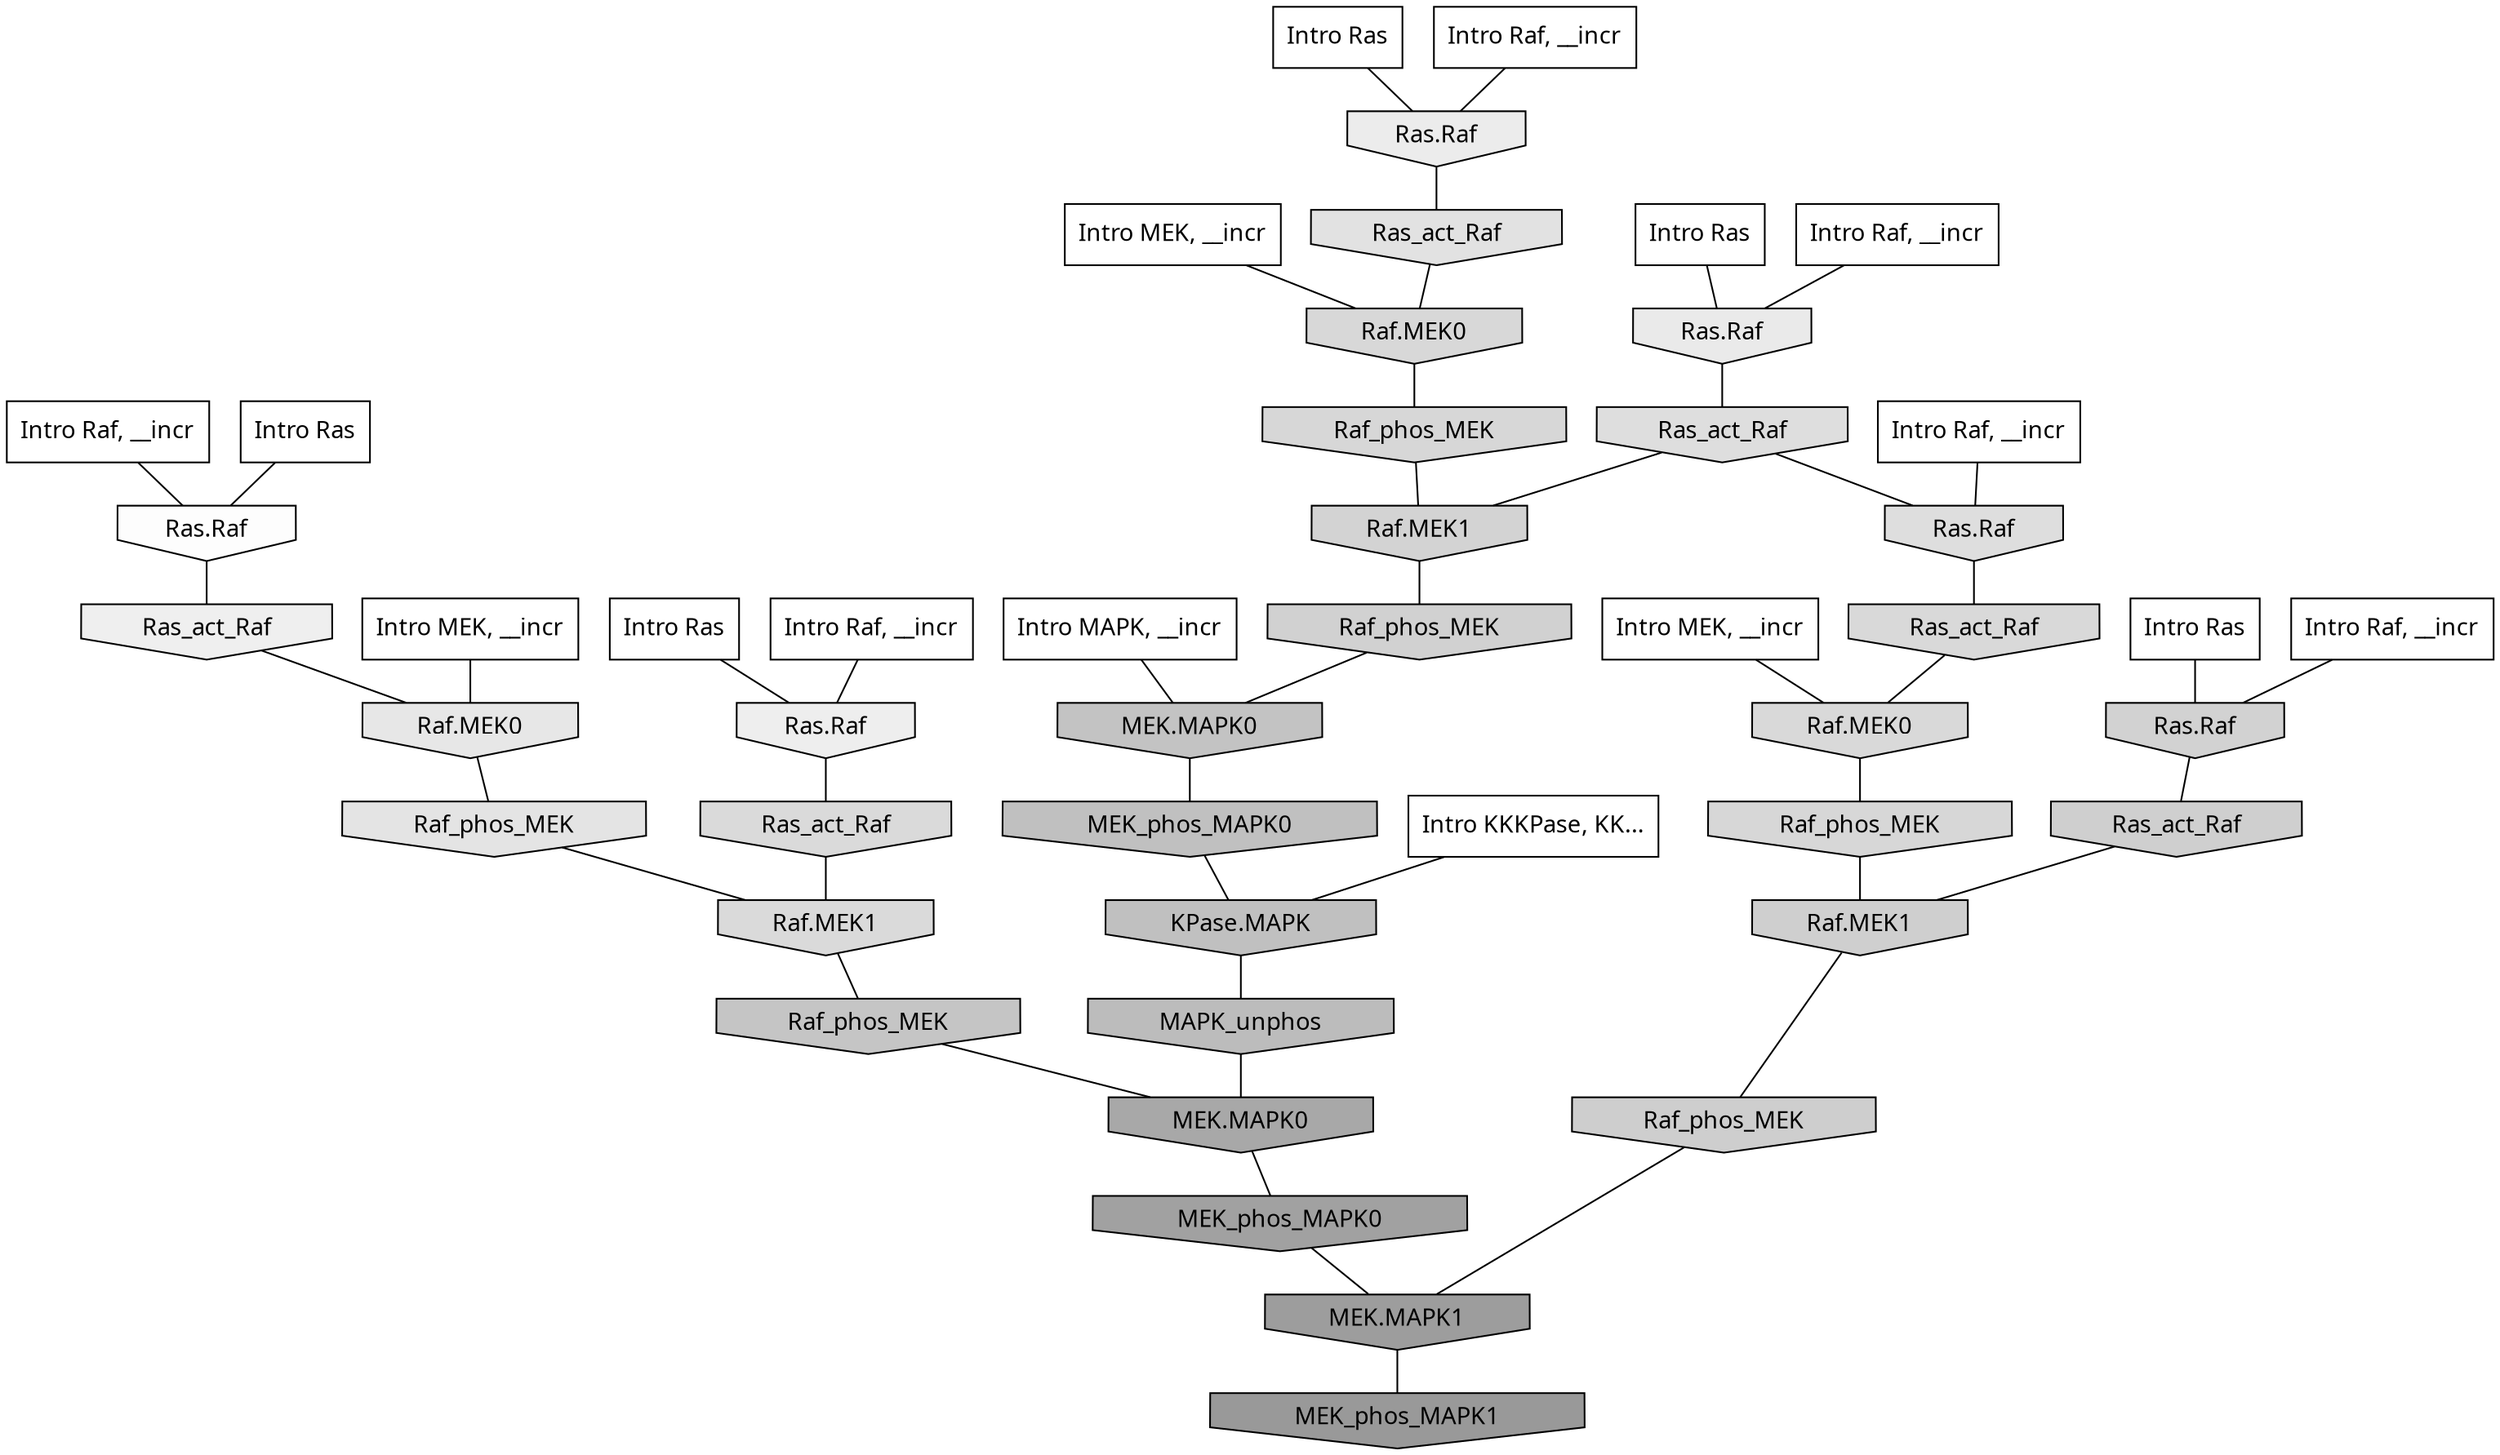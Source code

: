 digraph G{
  rankdir="TB";
  ranksep=0.30;
  node [fontname="CMU Serif"];
  edge [fontname="CMU Serif"];
  
  1 [label="Intro Ras", shape=rectangle, style=filled, fillcolor="0.000 0.000 1.000"]
  
  4 [label="Intro Ras", shape=rectangle, style=filled, fillcolor="0.000 0.000 1.000"]
  
  52 [label="Intro Ras", shape=rectangle, style=filled, fillcolor="0.000 0.000 1.000"]
  
  67 [label="Intro Ras", shape=rectangle, style=filled, fillcolor="0.000 0.000 1.000"]
  
  83 [label="Intro Ras", shape=rectangle, style=filled, fillcolor="0.000 0.000 1.000"]
  
  129 [label="Intro Raf, __incr", shape=rectangle, style=filled, fillcolor="0.000 0.000 1.000"]
  
  139 [label="Intro Raf, __incr", shape=rectangle, style=filled, fillcolor="0.000 0.000 1.000"]
  
  150 [label="Intro Raf, __incr", shape=rectangle, style=filled, fillcolor="0.000 0.000 1.000"]
  
  264 [label="Intro Raf, __incr", shape=rectangle, style=filled, fillcolor="0.000 0.000 1.000"]
  
  888 [label="Intro Raf, __incr", shape=rectangle, style=filled, fillcolor="0.000 0.000 1.000"]
  
  916 [label="Intro Raf, __incr", shape=rectangle, style=filled, fillcolor="0.000 0.000 1.000"]
  
  1142 [label="Intro MEK, __incr", shape=rectangle, style=filled, fillcolor="0.000 0.000 1.000"]
  
  1259 [label="Intro MEK, __incr", shape=rectangle, style=filled, fillcolor="0.000 0.000 1.000"]
  
  1266 [label="Intro MEK, __incr", shape=rectangle, style=filled, fillcolor="0.000 0.000 1.000"]
  
  2151 [label="Intro MAPK, __incr", shape=rectangle, style=filled, fillcolor="0.000 0.000 1.000"]
  
  3102 [label="Intro KKKPase, KK...", shape=rectangle, style=filled, fillcolor="0.000 0.000 1.000"]
  
  3370 [label="Ras.Raf", shape=invhouse, style=filled, fillcolor="0.000 0.000 0.991"]
  
  3858 [label="Ras_act_Raf", shape=invhouse, style=filled, fillcolor="0.000 0.000 0.937"]
  
  3958 [label="Ras.Raf", shape=invhouse, style=filled, fillcolor="0.000 0.000 0.931"]
  
  4086 [label="Ras.Raf", shape=invhouse, style=filled, fillcolor="0.000 0.000 0.923"]
  
  4195 [label="Ras.Raf", shape=invhouse, style=filled, fillcolor="0.000 0.000 0.916"]
  
  4322 [label="Raf.MEK0", shape=invhouse, style=filled, fillcolor="0.000 0.000 0.906"]
  
  4534 [label="Raf_phos_MEK", shape=invhouse, style=filled, fillcolor="0.000 0.000 0.893"]
  
  4693 [label="Ras_act_Raf", shape=invhouse, style=filled, fillcolor="0.000 0.000 0.884"]
  
  4915 [label="Ras_act_Raf", shape=invhouse, style=filled, fillcolor="0.000 0.000 0.871"]
  
  4921 [label="Ras.Raf", shape=invhouse, style=filled, fillcolor="0.000 0.000 0.871"]
  
  5210 [label="Ras_act_Raf", shape=invhouse, style=filled, fillcolor="0.000 0.000 0.854"]
  
  5213 [label="Raf.MEK1", shape=invhouse, style=filled, fillcolor="0.000 0.000 0.854"]
  
  5338 [label="Ras_act_Raf", shape=invhouse, style=filled, fillcolor="0.000 0.000 0.848"]
  
  5340 [label="Raf.MEK0", shape=invhouse, style=filled, fillcolor="0.000 0.000 0.848"]
  
  5383 [label="Raf.MEK0", shape=invhouse, style=filled, fillcolor="0.000 0.000 0.846"]
  
  5437 [label="Raf_phos_MEK", shape=invhouse, style=filled, fillcolor="0.000 0.000 0.843"]
  
  5488 [label="Raf_phos_MEK", shape=invhouse, style=filled, fillcolor="0.000 0.000 0.840"]
  
  5729 [label="Raf.MEK1", shape=invhouse, style=filled, fillcolor="0.000 0.000 0.826"]
  
  5787 [label="Ras.Raf", shape=invhouse, style=filled, fillcolor="0.000 0.000 0.823"]
  
  5896 [label="Raf_phos_MEK", shape=invhouse, style=filled, fillcolor="0.000 0.000 0.818"]
  
  6018 [label="Ras_act_Raf", shape=invhouse, style=filled, fillcolor="0.000 0.000 0.811"]
  
  6025 [label="Raf.MEK1", shape=invhouse, style=filled, fillcolor="0.000 0.000 0.811"]
  
  6093 [label="Raf_phos_MEK", shape=invhouse, style=filled, fillcolor="0.000 0.000 0.808"]
  
  7098 [label="Raf_phos_MEK", shape=invhouse, style=filled, fillcolor="0.000 0.000 0.770"]
  
  7357 [label="MEK.MAPK0", shape=invhouse, style=filled, fillcolor="0.000 0.000 0.762"]
  
  7663 [label="MEK_phos_MAPK0", shape=invhouse, style=filled, fillcolor="0.000 0.000 0.753"]
  
  7678 [label="KPase.MAPK", shape=invhouse, style=filled, fillcolor="0.000 0.000 0.752"]
  
  8264 [label="MAPK_unphos", shape=invhouse, style=filled, fillcolor="0.000 0.000 0.736"]
  
  11814 [label="MEK.MAPK0", shape=invhouse, style=filled, fillcolor="0.000 0.000 0.658"]
  
  13549 [label="MEK_phos_MAPK0", shape=invhouse, style=filled, fillcolor="0.000 0.000 0.631"]
  
  14657 [label="MEK.MAPK1", shape=invhouse, style=filled, fillcolor="0.000 0.000 0.617"]
  
  15711 [label="MEK_phos_MAPK1", shape=invhouse, style=filled, fillcolor="0.000 0.000 0.600"]
  
  
  14657 -> 15711 [dir=none, color="0.000 0.000 0.000"] 
  13549 -> 14657 [dir=none, color="0.000 0.000 0.000"] 
  11814 -> 13549 [dir=none, color="0.000 0.000 0.000"] 
  8264 -> 11814 [dir=none, color="0.000 0.000 0.000"] 
  7678 -> 8264 [dir=none, color="0.000 0.000 0.000"] 
  7663 -> 7678 [dir=none, color="0.000 0.000 0.000"] 
  7357 -> 7663 [dir=none, color="0.000 0.000 0.000"] 
  7098 -> 11814 [dir=none, color="0.000 0.000 0.000"] 
  6093 -> 14657 [dir=none, color="0.000 0.000 0.000"] 
  6025 -> 6093 [dir=none, color="0.000 0.000 0.000"] 
  6018 -> 6025 [dir=none, color="0.000 0.000 0.000"] 
  5896 -> 7357 [dir=none, color="0.000 0.000 0.000"] 
  5787 -> 6018 [dir=none, color="0.000 0.000 0.000"] 
  5729 -> 5896 [dir=none, color="0.000 0.000 0.000"] 
  5488 -> 5729 [dir=none, color="0.000 0.000 0.000"] 
  5437 -> 6025 [dir=none, color="0.000 0.000 0.000"] 
  5383 -> 5488 [dir=none, color="0.000 0.000 0.000"] 
  5340 -> 5437 [dir=none, color="0.000 0.000 0.000"] 
  5338 -> 5340 [dir=none, color="0.000 0.000 0.000"] 
  5213 -> 7098 [dir=none, color="0.000 0.000 0.000"] 
  5210 -> 5213 [dir=none, color="0.000 0.000 0.000"] 
  4921 -> 5338 [dir=none, color="0.000 0.000 0.000"] 
  4915 -> 4921 [dir=none, color="0.000 0.000 0.000"] 
  4915 -> 5729 [dir=none, color="0.000 0.000 0.000"] 
  4693 -> 5383 [dir=none, color="0.000 0.000 0.000"] 
  4534 -> 5213 [dir=none, color="0.000 0.000 0.000"] 
  4322 -> 4534 [dir=none, color="0.000 0.000 0.000"] 
  4195 -> 4915 [dir=none, color="0.000 0.000 0.000"] 
  4086 -> 4693 [dir=none, color="0.000 0.000 0.000"] 
  3958 -> 5210 [dir=none, color="0.000 0.000 0.000"] 
  3858 -> 4322 [dir=none, color="0.000 0.000 0.000"] 
  3370 -> 3858 [dir=none, color="0.000 0.000 0.000"] 
  3102 -> 7678 [dir=none, color="0.000 0.000 0.000"] 
  2151 -> 7357 [dir=none, color="0.000 0.000 0.000"] 
  1266 -> 5340 [dir=none, color="0.000 0.000 0.000"] 
  1259 -> 4322 [dir=none, color="0.000 0.000 0.000"] 
  1142 -> 5383 [dir=none, color="0.000 0.000 0.000"] 
  916 -> 4195 [dir=none, color="0.000 0.000 0.000"] 
  888 -> 3370 [dir=none, color="0.000 0.000 0.000"] 
  264 -> 5787 [dir=none, color="0.000 0.000 0.000"] 
  150 -> 3958 [dir=none, color="0.000 0.000 0.000"] 
  139 -> 4086 [dir=none, color="0.000 0.000 0.000"] 
  129 -> 4921 [dir=none, color="0.000 0.000 0.000"] 
  83 -> 3958 [dir=none, color="0.000 0.000 0.000"] 
  67 -> 4086 [dir=none, color="0.000 0.000 0.000"] 
  52 -> 4195 [dir=none, color="0.000 0.000 0.000"] 
  4 -> 5787 [dir=none, color="0.000 0.000 0.000"] 
  1 -> 3370 [dir=none, color="0.000 0.000 0.000"] 
  
  }
